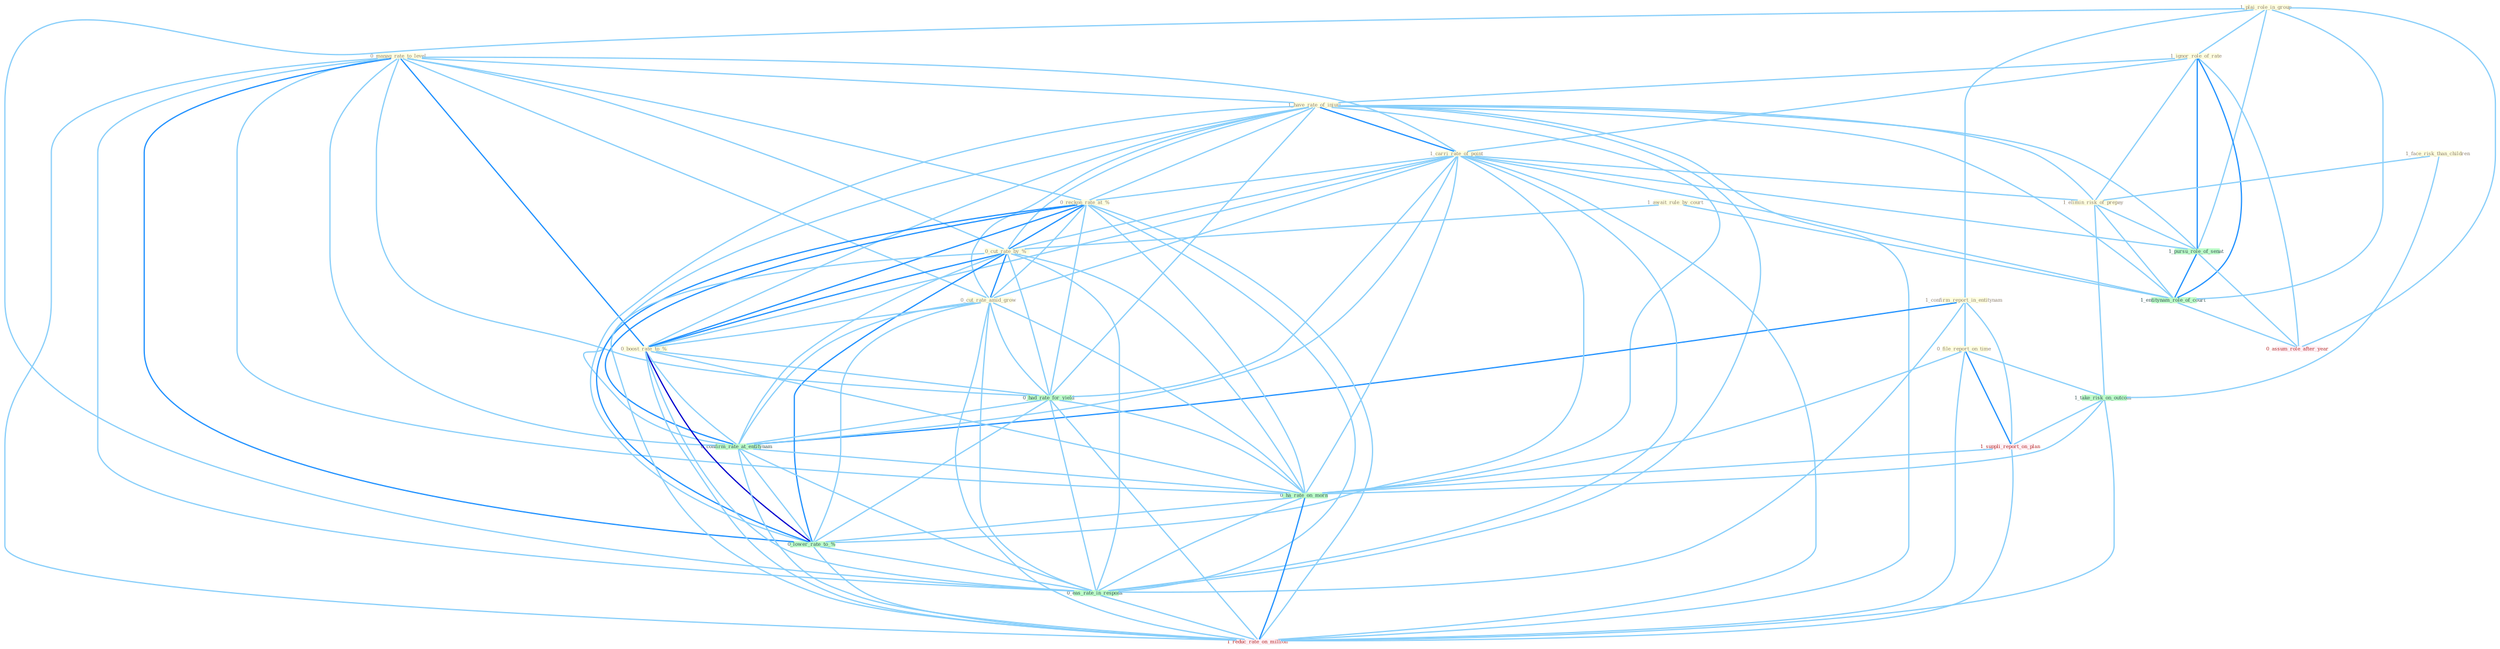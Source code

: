 Graph G{ 
    node
    [shape=polygon,style=filled,width=.5,height=.06,color="#BDFCC9",fixedsize=true,fontsize=4,
    fontcolor="#2f4f4f"];
    {node
    [color="#ffffe0", fontcolor="#8b7d6b"] "0_manag_rate_to_level " "1_plai_role_in_group " "1_ignor_role_of_rate " "1_await_rule_by_court " "1_have_rate_of_injuri " "1_confirm_report_in_entitynam " "1_carri_rate_of_point " "0_reckon_rate_at_% " "1_face_risk_than_children " "0_cut_rate_by_% " "0_cut_rate_amid_grow " "0_boost_rate_to_% " "1_elimin_risk_of_prepay " "0_file_report_on_time "}
{node [color="#fff0f5", fontcolor="#b22222"] "1_suppli_report_on_plan " "1_reduc_rate_on_million " "0_assum_role_after_year "}
edge [color="#B0E2FF"];

	"0_manag_rate_to_level " -- "1_have_rate_of_injuri " [w="1", color="#87cefa" ];
	"0_manag_rate_to_level " -- "1_carri_rate_of_point " [w="1", color="#87cefa" ];
	"0_manag_rate_to_level " -- "0_reckon_rate_at_% " [w="1", color="#87cefa" ];
	"0_manag_rate_to_level " -- "0_cut_rate_by_% " [w="1", color="#87cefa" ];
	"0_manag_rate_to_level " -- "0_cut_rate_amid_grow " [w="1", color="#87cefa" ];
	"0_manag_rate_to_level " -- "0_boost_rate_to_% " [w="2", color="#1e90ff" , len=0.8];
	"0_manag_rate_to_level " -- "0_had_rate_for_yield " [w="1", color="#87cefa" ];
	"0_manag_rate_to_level " -- "0_confirm_rate_at_entitynam " [w="1", color="#87cefa" ];
	"0_manag_rate_to_level " -- "0_ha_rate_on_morn " [w="1", color="#87cefa" ];
	"0_manag_rate_to_level " -- "0_lower_rate_to_% " [w="2", color="#1e90ff" , len=0.8];
	"0_manag_rate_to_level " -- "0_eas_rate_in_respons " [w="1", color="#87cefa" ];
	"0_manag_rate_to_level " -- "1_reduc_rate_on_million " [w="1", color="#87cefa" ];
	"1_plai_role_in_group " -- "1_ignor_role_of_rate " [w="1", color="#87cefa" ];
	"1_plai_role_in_group " -- "1_confirm_report_in_entitynam " [w="1", color="#87cefa" ];
	"1_plai_role_in_group " -- "1_pursu_role_of_senat " [w="1", color="#87cefa" ];
	"1_plai_role_in_group " -- "1_entitynam_role_of_court " [w="1", color="#87cefa" ];
	"1_plai_role_in_group " -- "0_eas_rate_in_respons " [w="1", color="#87cefa" ];
	"1_plai_role_in_group " -- "0_assum_role_after_year " [w="1", color="#87cefa" ];
	"1_ignor_role_of_rate " -- "1_have_rate_of_injuri " [w="1", color="#87cefa" ];
	"1_ignor_role_of_rate " -- "1_carri_rate_of_point " [w="1", color="#87cefa" ];
	"1_ignor_role_of_rate " -- "1_elimin_risk_of_prepay " [w="1", color="#87cefa" ];
	"1_ignor_role_of_rate " -- "1_pursu_role_of_senat " [w="2", color="#1e90ff" , len=0.8];
	"1_ignor_role_of_rate " -- "1_entitynam_role_of_court " [w="2", color="#1e90ff" , len=0.8];
	"1_ignor_role_of_rate " -- "0_assum_role_after_year " [w="1", color="#87cefa" ];
	"1_await_rule_by_court " -- "0_cut_rate_by_% " [w="1", color="#87cefa" ];
	"1_await_rule_by_court " -- "1_entitynam_role_of_court " [w="1", color="#87cefa" ];
	"1_have_rate_of_injuri " -- "1_carri_rate_of_point " [w="2", color="#1e90ff" , len=0.8];
	"1_have_rate_of_injuri " -- "0_reckon_rate_at_% " [w="1", color="#87cefa" ];
	"1_have_rate_of_injuri " -- "0_cut_rate_by_% " [w="1", color="#87cefa" ];
	"1_have_rate_of_injuri " -- "0_cut_rate_amid_grow " [w="1", color="#87cefa" ];
	"1_have_rate_of_injuri " -- "0_boost_rate_to_% " [w="1", color="#87cefa" ];
	"1_have_rate_of_injuri " -- "1_elimin_risk_of_prepay " [w="1", color="#87cefa" ];
	"1_have_rate_of_injuri " -- "1_pursu_role_of_senat " [w="1", color="#87cefa" ];
	"1_have_rate_of_injuri " -- "0_had_rate_for_yield " [w="1", color="#87cefa" ];
	"1_have_rate_of_injuri " -- "0_confirm_rate_at_entitynam " [w="1", color="#87cefa" ];
	"1_have_rate_of_injuri " -- "0_ha_rate_on_morn " [w="1", color="#87cefa" ];
	"1_have_rate_of_injuri " -- "1_entitynam_role_of_court " [w="1", color="#87cefa" ];
	"1_have_rate_of_injuri " -- "0_lower_rate_to_% " [w="1", color="#87cefa" ];
	"1_have_rate_of_injuri " -- "0_eas_rate_in_respons " [w="1", color="#87cefa" ];
	"1_have_rate_of_injuri " -- "1_reduc_rate_on_million " [w="1", color="#87cefa" ];
	"1_confirm_report_in_entitynam " -- "0_file_report_on_time " [w="1", color="#87cefa" ];
	"1_confirm_report_in_entitynam " -- "1_suppli_report_on_plan " [w="1", color="#87cefa" ];
	"1_confirm_report_in_entitynam " -- "0_confirm_rate_at_entitynam " [w="2", color="#1e90ff" , len=0.8];
	"1_confirm_report_in_entitynam " -- "0_eas_rate_in_respons " [w="1", color="#87cefa" ];
	"1_carri_rate_of_point " -- "0_reckon_rate_at_% " [w="1", color="#87cefa" ];
	"1_carri_rate_of_point " -- "0_cut_rate_by_% " [w="1", color="#87cefa" ];
	"1_carri_rate_of_point " -- "0_cut_rate_amid_grow " [w="1", color="#87cefa" ];
	"1_carri_rate_of_point " -- "0_boost_rate_to_% " [w="1", color="#87cefa" ];
	"1_carri_rate_of_point " -- "1_elimin_risk_of_prepay " [w="1", color="#87cefa" ];
	"1_carri_rate_of_point " -- "1_pursu_role_of_senat " [w="1", color="#87cefa" ];
	"1_carri_rate_of_point " -- "0_had_rate_for_yield " [w="1", color="#87cefa" ];
	"1_carri_rate_of_point " -- "0_confirm_rate_at_entitynam " [w="1", color="#87cefa" ];
	"1_carri_rate_of_point " -- "0_ha_rate_on_morn " [w="1", color="#87cefa" ];
	"1_carri_rate_of_point " -- "1_entitynam_role_of_court " [w="1", color="#87cefa" ];
	"1_carri_rate_of_point " -- "0_lower_rate_to_% " [w="1", color="#87cefa" ];
	"1_carri_rate_of_point " -- "0_eas_rate_in_respons " [w="1", color="#87cefa" ];
	"1_carri_rate_of_point " -- "1_reduc_rate_on_million " [w="1", color="#87cefa" ];
	"0_reckon_rate_at_% " -- "0_cut_rate_by_% " [w="2", color="#1e90ff" , len=0.8];
	"0_reckon_rate_at_% " -- "0_cut_rate_amid_grow " [w="1", color="#87cefa" ];
	"0_reckon_rate_at_% " -- "0_boost_rate_to_% " [w="2", color="#1e90ff" , len=0.8];
	"0_reckon_rate_at_% " -- "0_had_rate_for_yield " [w="1", color="#87cefa" ];
	"0_reckon_rate_at_% " -- "0_confirm_rate_at_entitynam " [w="2", color="#1e90ff" , len=0.8];
	"0_reckon_rate_at_% " -- "0_ha_rate_on_morn " [w="1", color="#87cefa" ];
	"0_reckon_rate_at_% " -- "0_lower_rate_to_% " [w="2", color="#1e90ff" , len=0.8];
	"0_reckon_rate_at_% " -- "0_eas_rate_in_respons " [w="1", color="#87cefa" ];
	"0_reckon_rate_at_% " -- "1_reduc_rate_on_million " [w="1", color="#87cefa" ];
	"1_face_risk_than_children " -- "1_elimin_risk_of_prepay " [w="1", color="#87cefa" ];
	"1_face_risk_than_children " -- "1_take_risk_on_outcom " [w="1", color="#87cefa" ];
	"0_cut_rate_by_% " -- "0_cut_rate_amid_grow " [w="2", color="#1e90ff" , len=0.8];
	"0_cut_rate_by_% " -- "0_boost_rate_to_% " [w="2", color="#1e90ff" , len=0.8];
	"0_cut_rate_by_% " -- "0_had_rate_for_yield " [w="1", color="#87cefa" ];
	"0_cut_rate_by_% " -- "0_confirm_rate_at_entitynam " [w="1", color="#87cefa" ];
	"0_cut_rate_by_% " -- "0_ha_rate_on_morn " [w="1", color="#87cefa" ];
	"0_cut_rate_by_% " -- "0_lower_rate_to_% " [w="2", color="#1e90ff" , len=0.8];
	"0_cut_rate_by_% " -- "0_eas_rate_in_respons " [w="1", color="#87cefa" ];
	"0_cut_rate_by_% " -- "1_reduc_rate_on_million " [w="1", color="#87cefa" ];
	"0_cut_rate_amid_grow " -- "0_boost_rate_to_% " [w="1", color="#87cefa" ];
	"0_cut_rate_amid_grow " -- "0_had_rate_for_yield " [w="1", color="#87cefa" ];
	"0_cut_rate_amid_grow " -- "0_confirm_rate_at_entitynam " [w="1", color="#87cefa" ];
	"0_cut_rate_amid_grow " -- "0_ha_rate_on_morn " [w="1", color="#87cefa" ];
	"0_cut_rate_amid_grow " -- "0_lower_rate_to_% " [w="1", color="#87cefa" ];
	"0_cut_rate_amid_grow " -- "0_eas_rate_in_respons " [w="1", color="#87cefa" ];
	"0_cut_rate_amid_grow " -- "1_reduc_rate_on_million " [w="1", color="#87cefa" ];
	"0_boost_rate_to_% " -- "0_had_rate_for_yield " [w="1", color="#87cefa" ];
	"0_boost_rate_to_% " -- "0_confirm_rate_at_entitynam " [w="1", color="#87cefa" ];
	"0_boost_rate_to_% " -- "0_ha_rate_on_morn " [w="1", color="#87cefa" ];
	"0_boost_rate_to_% " -- "0_lower_rate_to_% " [w="3", color="#0000cd" , len=0.6];
	"0_boost_rate_to_% " -- "0_eas_rate_in_respons " [w="1", color="#87cefa" ];
	"0_boost_rate_to_% " -- "1_reduc_rate_on_million " [w="1", color="#87cefa" ];
	"1_elimin_risk_of_prepay " -- "1_pursu_role_of_senat " [w="1", color="#87cefa" ];
	"1_elimin_risk_of_prepay " -- "1_take_risk_on_outcom " [w="1", color="#87cefa" ];
	"1_elimin_risk_of_prepay " -- "1_entitynam_role_of_court " [w="1", color="#87cefa" ];
	"0_file_report_on_time " -- "1_take_risk_on_outcom " [w="1", color="#87cefa" ];
	"0_file_report_on_time " -- "1_suppli_report_on_plan " [w="2", color="#1e90ff" , len=0.8];
	"0_file_report_on_time " -- "0_ha_rate_on_morn " [w="1", color="#87cefa" ];
	"0_file_report_on_time " -- "1_reduc_rate_on_million " [w="1", color="#87cefa" ];
	"1_pursu_role_of_senat " -- "1_entitynam_role_of_court " [w="2", color="#1e90ff" , len=0.8];
	"1_pursu_role_of_senat " -- "0_assum_role_after_year " [w="1", color="#87cefa" ];
	"1_take_risk_on_outcom " -- "1_suppli_report_on_plan " [w="1", color="#87cefa" ];
	"1_take_risk_on_outcom " -- "0_ha_rate_on_morn " [w="1", color="#87cefa" ];
	"1_take_risk_on_outcom " -- "1_reduc_rate_on_million " [w="1", color="#87cefa" ];
	"1_suppli_report_on_plan " -- "0_ha_rate_on_morn " [w="1", color="#87cefa" ];
	"1_suppli_report_on_plan " -- "1_reduc_rate_on_million " [w="1", color="#87cefa" ];
	"0_had_rate_for_yield " -- "0_confirm_rate_at_entitynam " [w="1", color="#87cefa" ];
	"0_had_rate_for_yield " -- "0_ha_rate_on_morn " [w="1", color="#87cefa" ];
	"0_had_rate_for_yield " -- "0_lower_rate_to_% " [w="1", color="#87cefa" ];
	"0_had_rate_for_yield " -- "0_eas_rate_in_respons " [w="1", color="#87cefa" ];
	"0_had_rate_for_yield " -- "1_reduc_rate_on_million " [w="1", color="#87cefa" ];
	"0_confirm_rate_at_entitynam " -- "0_ha_rate_on_morn " [w="1", color="#87cefa" ];
	"0_confirm_rate_at_entitynam " -- "0_lower_rate_to_% " [w="1", color="#87cefa" ];
	"0_confirm_rate_at_entitynam " -- "0_eas_rate_in_respons " [w="1", color="#87cefa" ];
	"0_confirm_rate_at_entitynam " -- "1_reduc_rate_on_million " [w="1", color="#87cefa" ];
	"0_ha_rate_on_morn " -- "0_lower_rate_to_% " [w="1", color="#87cefa" ];
	"0_ha_rate_on_morn " -- "0_eas_rate_in_respons " [w="1", color="#87cefa" ];
	"0_ha_rate_on_morn " -- "1_reduc_rate_on_million " [w="2", color="#1e90ff" , len=0.8];
	"1_entitynam_role_of_court " -- "0_assum_role_after_year " [w="1", color="#87cefa" ];
	"0_lower_rate_to_% " -- "0_eas_rate_in_respons " [w="1", color="#87cefa" ];
	"0_lower_rate_to_% " -- "1_reduc_rate_on_million " [w="1", color="#87cefa" ];
	"0_eas_rate_in_respons " -- "1_reduc_rate_on_million " [w="1", color="#87cefa" ];
}